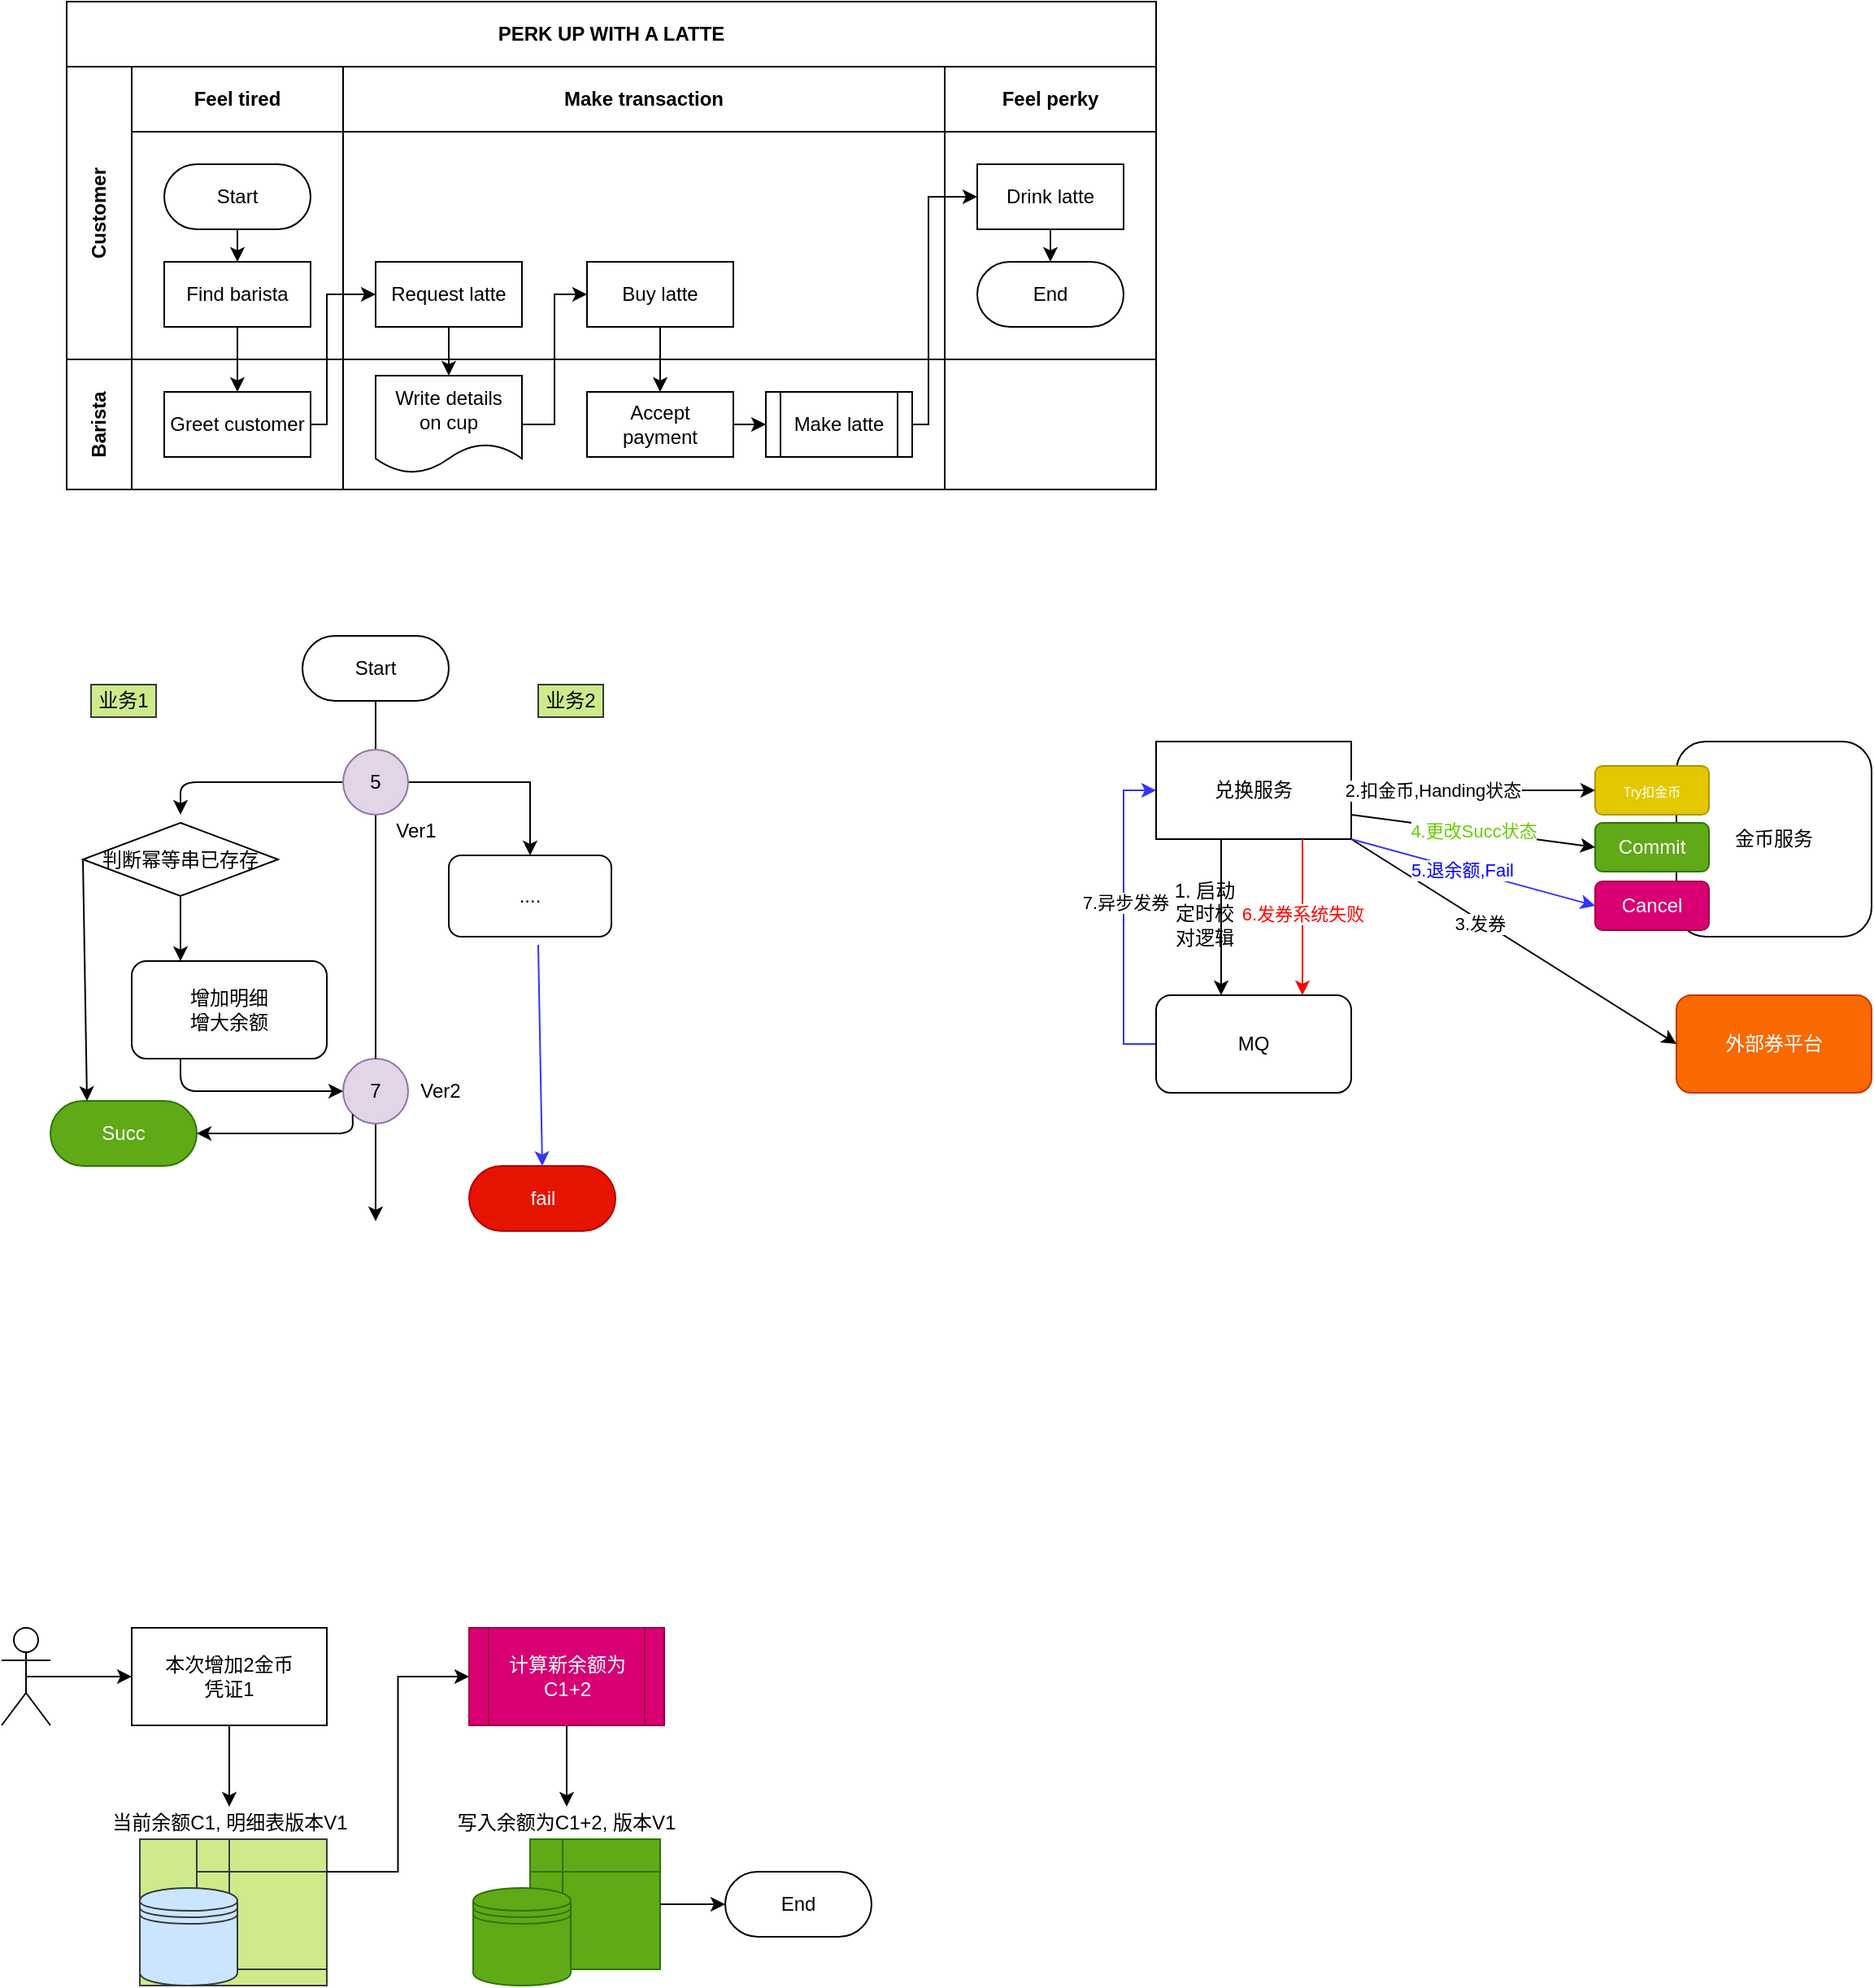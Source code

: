 <mxfile version="14.1.1" type="github">
  <diagram id="kgpKYQtTHZ0yAKxKKP6v" name="Page-1">
    <mxGraphModel dx="661" dy="738" grid="1" gridSize="10" guides="1" tooltips="1" connect="1" arrows="1" fold="1" page="1" pageScale="1" pageWidth="850" pageHeight="1100" math="0" shadow="0">
      <root>
        <mxCell id="0" />
        <mxCell id="1" parent="0" />
        <mxCell id="3nuBFxr9cyL0pnOWT2aG-1" value="PERK UP WITH A LATTE" style="shape=table;childLayout=tableLayout;rowLines=0;columnLines=0;startSize=40;html=1;whiteSpace=wrap;collapsible=0;recursiveResize=0;expand=0;fontStyle=1" parent="1" vertex="1">
          <mxGeometry x="100" y="70" width="670" height="300" as="geometry" />
        </mxCell>
        <mxCell id="3nuBFxr9cyL0pnOWT2aG-2" value="" style="edgeStyle=orthogonalEdgeStyle;rounded=0;orthogonalLoop=1;jettySize=auto;html=1;" parent="3nuBFxr9cyL0pnOWT2aG-1" source="3nuBFxr9cyL0pnOWT2aG-7" target="3nuBFxr9cyL0pnOWT2aG-17" edge="1">
          <mxGeometry relative="1" as="geometry" />
        </mxCell>
        <mxCell id="3nuBFxr9cyL0pnOWT2aG-3" value="Customer" style="swimlane;horizontal=0;points=[[0,0.5],[1,0.5]];portConstraint=eastwest;startSize=40;html=1;whiteSpace=wrap;collapsible=0;recursiveResize=0;expand=0;" parent="3nuBFxr9cyL0pnOWT2aG-1" vertex="1">
          <mxGeometry y="40" width="670" height="180" as="geometry" />
        </mxCell>
        <mxCell id="3nuBFxr9cyL0pnOWT2aG-4" value="Feel tired" style="swimlane;connectable=0;startSize=40;html=1;whiteSpace=wrap;collapsible=0;recursiveResize=0;expand=0;" parent="3nuBFxr9cyL0pnOWT2aG-3" vertex="1">
          <mxGeometry x="40" width="130" height="180" as="geometry" />
        </mxCell>
        <mxCell id="3nuBFxr9cyL0pnOWT2aG-5" style="edgeStyle=orthogonalEdgeStyle;rounded=0;orthogonalLoop=1;jettySize=auto;html=1;" parent="3nuBFxr9cyL0pnOWT2aG-4" source="3nuBFxr9cyL0pnOWT2aG-6" target="3nuBFxr9cyL0pnOWT2aG-7" edge="1">
          <mxGeometry relative="1" as="geometry" />
        </mxCell>
        <mxCell id="3nuBFxr9cyL0pnOWT2aG-6" value="Start" style="rounded=1;whiteSpace=wrap;html=1;arcSize=50;" parent="3nuBFxr9cyL0pnOWT2aG-4" vertex="1">
          <mxGeometry x="20" y="60" width="90" height="40" as="geometry" />
        </mxCell>
        <mxCell id="3nuBFxr9cyL0pnOWT2aG-7" value="Find barista" style="rounded=0;whiteSpace=wrap;html=1;" parent="3nuBFxr9cyL0pnOWT2aG-4" vertex="1">
          <mxGeometry x="20" y="120" width="90" height="40" as="geometry" />
        </mxCell>
        <mxCell id="3nuBFxr9cyL0pnOWT2aG-8" value="Make transaction" style="swimlane;connectable=0;startSize=40;html=1;whiteSpace=wrap;collapsible=0;recursiveResize=0;expand=0;" parent="3nuBFxr9cyL0pnOWT2aG-3" vertex="1">
          <mxGeometry x="170" width="370" height="180" as="geometry" />
        </mxCell>
        <mxCell id="3nuBFxr9cyL0pnOWT2aG-9" value="Request latte" style="rounded=0;whiteSpace=wrap;html=1;" parent="3nuBFxr9cyL0pnOWT2aG-8" vertex="1">
          <mxGeometry x="20" y="120" width="90" height="40" as="geometry" />
        </mxCell>
        <mxCell id="3nuBFxr9cyL0pnOWT2aG-10" value="Buy latte" style="rounded=0;whiteSpace=wrap;html=1;" parent="3nuBFxr9cyL0pnOWT2aG-8" vertex="1">
          <mxGeometry x="150" y="120" width="90" height="40" as="geometry" />
        </mxCell>
        <mxCell id="3nuBFxr9cyL0pnOWT2aG-11" value="Feel perky" style="swimlane;connectable=0;startSize=40;html=1;whiteSpace=wrap;collapsible=0;recursiveResize=0;expand=0;" parent="3nuBFxr9cyL0pnOWT2aG-3" vertex="1">
          <mxGeometry x="540" width="130" height="180" as="geometry" />
        </mxCell>
        <mxCell id="3nuBFxr9cyL0pnOWT2aG-12" style="edgeStyle=orthogonalEdgeStyle;rounded=0;orthogonalLoop=1;jettySize=auto;html=1;" parent="3nuBFxr9cyL0pnOWT2aG-11" source="3nuBFxr9cyL0pnOWT2aG-13" target="3nuBFxr9cyL0pnOWT2aG-14" edge="1">
          <mxGeometry relative="1" as="geometry" />
        </mxCell>
        <mxCell id="3nuBFxr9cyL0pnOWT2aG-13" value="Drink latte" style="rounded=0;whiteSpace=wrap;html=1;" parent="3nuBFxr9cyL0pnOWT2aG-11" vertex="1">
          <mxGeometry x="20" y="60" width="90" height="40" as="geometry" />
        </mxCell>
        <mxCell id="3nuBFxr9cyL0pnOWT2aG-14" value="End" style="rounded=1;whiteSpace=wrap;html=1;arcSize=50;" parent="3nuBFxr9cyL0pnOWT2aG-11" vertex="1">
          <mxGeometry x="20" y="120" width="90" height="40" as="geometry" />
        </mxCell>
        <mxCell id="3nuBFxr9cyL0pnOWT2aG-15" value="Barista" style="swimlane;horizontal=0;points=[[0,0.5],[1,0.5]];portConstraint=eastwest;startSize=40;html=1;whiteSpace=wrap;collapsible=0;recursiveResize=0;expand=0;" parent="3nuBFxr9cyL0pnOWT2aG-1" vertex="1">
          <mxGeometry y="220" width="670" height="80" as="geometry" />
        </mxCell>
        <mxCell id="3nuBFxr9cyL0pnOWT2aG-16" value="" style="swimlane;connectable=0;startSize=0;html=1;whiteSpace=wrap;collapsible=0;recursiveResize=0;expand=0;" parent="3nuBFxr9cyL0pnOWT2aG-15" vertex="1">
          <mxGeometry x="40" width="130" height="80" as="geometry" />
        </mxCell>
        <mxCell id="3nuBFxr9cyL0pnOWT2aG-17" value="Greet customer" style="rounded=0;whiteSpace=wrap;html=1;" parent="3nuBFxr9cyL0pnOWT2aG-16" vertex="1">
          <mxGeometry x="20" y="20" width="90" height="40" as="geometry" />
        </mxCell>
        <mxCell id="3nuBFxr9cyL0pnOWT2aG-18" value="" style="swimlane;connectable=0;startSize=0;html=1;whiteSpace=wrap;collapsible=0;recursiveResize=0;expand=0;" parent="3nuBFxr9cyL0pnOWT2aG-15" vertex="1">
          <mxGeometry x="170" width="370" height="80" as="geometry" />
        </mxCell>
        <mxCell id="3nuBFxr9cyL0pnOWT2aG-19" value="" style="edgeStyle=orthogonalEdgeStyle;rounded=0;orthogonalLoop=1;jettySize=auto;html=1;" parent="3nuBFxr9cyL0pnOWT2aG-18" source="3nuBFxr9cyL0pnOWT2aG-20" target="3nuBFxr9cyL0pnOWT2aG-22" edge="1">
          <mxGeometry relative="1" as="geometry" />
        </mxCell>
        <mxCell id="3nuBFxr9cyL0pnOWT2aG-20" value="Accept&lt;br&gt;payment" style="rounded=0;whiteSpace=wrap;html=1;" parent="3nuBFxr9cyL0pnOWT2aG-18" vertex="1">
          <mxGeometry x="150" y="20" width="90" height="40" as="geometry" />
        </mxCell>
        <mxCell id="3nuBFxr9cyL0pnOWT2aG-21" value="Write details&lt;br&gt;on cup" style="shape=document;whiteSpace=wrap;html=1;boundedLbl=1;" parent="3nuBFxr9cyL0pnOWT2aG-18" vertex="1">
          <mxGeometry x="20" y="10" width="90" height="60" as="geometry" />
        </mxCell>
        <mxCell id="3nuBFxr9cyL0pnOWT2aG-22" value="Make latte" style="shape=process;whiteSpace=wrap;html=1;backgroundOutline=1;" parent="3nuBFxr9cyL0pnOWT2aG-18" vertex="1">
          <mxGeometry x="260" y="20" width="90" height="40" as="geometry" />
        </mxCell>
        <mxCell id="3nuBFxr9cyL0pnOWT2aG-23" value="" style="swimlane;connectable=0;startSize=0;html=1;whiteSpace=wrap;collapsible=0;recursiveResize=0;expand=0;" parent="3nuBFxr9cyL0pnOWT2aG-15" vertex="1">
          <mxGeometry x="540" width="130" height="80" as="geometry" />
        </mxCell>
        <mxCell id="3nuBFxr9cyL0pnOWT2aG-24" value="" style="edgeStyle=orthogonalEdgeStyle;rounded=0;orthogonalLoop=1;jettySize=auto;html=1;" parent="3nuBFxr9cyL0pnOWT2aG-1" source="3nuBFxr9cyL0pnOWT2aG-17" target="3nuBFxr9cyL0pnOWT2aG-9" edge="1">
          <mxGeometry relative="1" as="geometry">
            <Array as="points">
              <mxPoint x="160" y="260" />
              <mxPoint x="160" y="180" />
            </Array>
          </mxGeometry>
        </mxCell>
        <mxCell id="3nuBFxr9cyL0pnOWT2aG-25" value="" style="edgeStyle=orthogonalEdgeStyle;rounded=0;orthogonalLoop=1;jettySize=auto;html=1;" parent="3nuBFxr9cyL0pnOWT2aG-1" source="3nuBFxr9cyL0pnOWT2aG-9" target="3nuBFxr9cyL0pnOWT2aG-21" edge="1">
          <mxGeometry relative="1" as="geometry" />
        </mxCell>
        <mxCell id="3nuBFxr9cyL0pnOWT2aG-26" value="" style="edgeStyle=orthogonalEdgeStyle;rounded=0;orthogonalLoop=1;jettySize=auto;html=1;" parent="3nuBFxr9cyL0pnOWT2aG-1" source="3nuBFxr9cyL0pnOWT2aG-21" target="3nuBFxr9cyL0pnOWT2aG-10" edge="1">
          <mxGeometry relative="1" as="geometry">
            <Array as="points">
              <mxPoint x="300" y="260" />
              <mxPoint x="300" y="180" />
            </Array>
          </mxGeometry>
        </mxCell>
        <mxCell id="3nuBFxr9cyL0pnOWT2aG-27" value="" style="edgeStyle=orthogonalEdgeStyle;rounded=0;orthogonalLoop=1;jettySize=auto;html=1;" parent="3nuBFxr9cyL0pnOWT2aG-1" source="3nuBFxr9cyL0pnOWT2aG-10" target="3nuBFxr9cyL0pnOWT2aG-20" edge="1">
          <mxGeometry relative="1" as="geometry" />
        </mxCell>
        <mxCell id="3nuBFxr9cyL0pnOWT2aG-28" style="edgeStyle=orthogonalEdgeStyle;rounded=0;orthogonalLoop=1;jettySize=auto;html=1;" parent="3nuBFxr9cyL0pnOWT2aG-1" source="3nuBFxr9cyL0pnOWT2aG-22" target="3nuBFxr9cyL0pnOWT2aG-13" edge="1">
          <mxGeometry relative="1" as="geometry">
            <Array as="points">
              <mxPoint x="530" y="260" />
              <mxPoint x="530" y="120" />
            </Array>
          </mxGeometry>
        </mxCell>
        <mxCell id="PuCEhKNZMnYfYK0v_hfo-1" value="" style="endArrow=classic;html=1;" edge="1" parent="1" source="PuCEhKNZMnYfYK0v_hfo-3">
          <mxGeometry width="50" height="50" relative="1" as="geometry">
            <mxPoint x="290" y="480" as="sourcePoint" />
            <mxPoint x="290" y="820" as="targetPoint" />
          </mxGeometry>
        </mxCell>
        <mxCell id="PuCEhKNZMnYfYK0v_hfo-25" style="edgeStyle=orthogonalEdgeStyle;rounded=0;orthogonalLoop=1;jettySize=auto;html=1;exitX=1;exitY=0.5;exitDx=0;exitDy=0;entryX=0.5;entryY=0;entryDx=0;entryDy=0;" edge="1" parent="1" source="PuCEhKNZMnYfYK0v_hfo-2" target="PuCEhKNZMnYfYK0v_hfo-8">
          <mxGeometry relative="1" as="geometry" />
        </mxCell>
        <mxCell id="PuCEhKNZMnYfYK0v_hfo-4" value="Ver1" style="text;html=1;strokeColor=none;fillColor=none;align=center;verticalAlign=middle;whiteSpace=wrap;rounded=0;" vertex="1" parent="1">
          <mxGeometry x="295" y="570" width="40" height="20" as="geometry" />
        </mxCell>
        <mxCell id="PuCEhKNZMnYfYK0v_hfo-5" value="Ver2" style="text;html=1;strokeColor=none;fillColor=none;align=center;verticalAlign=middle;whiteSpace=wrap;rounded=0;" vertex="1" parent="1">
          <mxGeometry x="310" y="730" width="40" height="20" as="geometry" />
        </mxCell>
        <mxCell id="PuCEhKNZMnYfYK0v_hfo-8" value="...." style="rounded=1;whiteSpace=wrap;html=1;" vertex="1" parent="1">
          <mxGeometry x="335" y="595" width="100" height="50" as="geometry" />
        </mxCell>
        <mxCell id="PuCEhKNZMnYfYK0v_hfo-10" value="判断幂等串已存存" style="rhombus;whiteSpace=wrap;html=1;" vertex="1" parent="1">
          <mxGeometry x="110" y="575" width="120" height="45" as="geometry" />
        </mxCell>
        <mxCell id="PuCEhKNZMnYfYK0v_hfo-14" value="Succ" style="rounded=1;whiteSpace=wrap;html=1;arcSize=50;fillColor=#60a917;strokeColor=#2D7600;fontColor=#ffffff;" vertex="1" parent="1">
          <mxGeometry x="90" y="746" width="90" height="40" as="geometry" />
        </mxCell>
        <mxCell id="PuCEhKNZMnYfYK0v_hfo-17" value="增加明细&lt;br&gt;增大余额" style="rounded=1;whiteSpace=wrap;html=1;" vertex="1" parent="1">
          <mxGeometry x="140" y="660" width="120" height="60" as="geometry" />
        </mxCell>
        <mxCell id="PuCEhKNZMnYfYK0v_hfo-19" value="" style="endArrow=classic;html=1;exitX=0;exitY=0.5;exitDx=0;exitDy=0;" edge="1" parent="1" source="PuCEhKNZMnYfYK0v_hfo-2">
          <mxGeometry width="50" height="50" relative="1" as="geometry">
            <mxPoint x="290" y="500" as="sourcePoint" />
            <mxPoint x="170" y="570" as="targetPoint" />
            <Array as="points">
              <mxPoint x="170" y="550" />
            </Array>
          </mxGeometry>
        </mxCell>
        <mxCell id="PuCEhKNZMnYfYK0v_hfo-3" value="7" style="ellipse;whiteSpace=wrap;html=1;aspect=fixed;direction=west;fillColor=#e1d5e7;strokeColor=#9673a6;" vertex="1" parent="1">
          <mxGeometry x="270" y="720" width="40" height="40" as="geometry" />
        </mxCell>
        <mxCell id="PuCEhKNZMnYfYK0v_hfo-20" value="" style="endArrow=none;html=1;endFill=0;" edge="1" parent="1" target="PuCEhKNZMnYfYK0v_hfo-3">
          <mxGeometry width="50" height="50" relative="1" as="geometry">
            <mxPoint x="290" y="480" as="sourcePoint" />
            <mxPoint x="290" y="810" as="targetPoint" />
          </mxGeometry>
        </mxCell>
        <mxCell id="PuCEhKNZMnYfYK0v_hfo-21" value="" style="endArrow=classic;html=1;exitX=0.5;exitY=1;exitDx=0;exitDy=0;entryX=0.25;entryY=0;entryDx=0;entryDy=0;" edge="1" parent="1" source="PuCEhKNZMnYfYK0v_hfo-10" target="PuCEhKNZMnYfYK0v_hfo-17">
          <mxGeometry width="50" height="50" relative="1" as="geometry">
            <mxPoint x="290" y="500" as="sourcePoint" />
            <mxPoint x="340" y="450" as="targetPoint" />
          </mxGeometry>
        </mxCell>
        <mxCell id="PuCEhKNZMnYfYK0v_hfo-22" value="" style="endArrow=classic;html=1;entryX=1;entryY=0.5;entryDx=0;entryDy=0;" edge="1" parent="1" target="PuCEhKNZMnYfYK0v_hfo-3">
          <mxGeometry width="50" height="50" relative="1" as="geometry">
            <mxPoint x="170" y="720" as="sourcePoint" />
            <mxPoint x="220" y="670" as="targetPoint" />
            <Array as="points">
              <mxPoint x="170" y="740" />
            </Array>
          </mxGeometry>
        </mxCell>
        <mxCell id="PuCEhKNZMnYfYK0v_hfo-23" value="" style="endArrow=classic;html=1;exitX=0;exitY=0.5;exitDx=0;exitDy=0;entryX=0.25;entryY=0;entryDx=0;entryDy=0;" edge="1" parent="1" source="PuCEhKNZMnYfYK0v_hfo-10" target="PuCEhKNZMnYfYK0v_hfo-14">
          <mxGeometry width="50" height="50" relative="1" as="geometry">
            <mxPoint x="290" y="500" as="sourcePoint" />
            <mxPoint x="340" y="450" as="targetPoint" />
          </mxGeometry>
        </mxCell>
        <mxCell id="PuCEhKNZMnYfYK0v_hfo-18" value="Start" style="rounded=1;whiteSpace=wrap;html=1;arcSize=50;" vertex="1" parent="1">
          <mxGeometry x="245" y="460" width="90" height="40" as="geometry" />
        </mxCell>
        <mxCell id="PuCEhKNZMnYfYK0v_hfo-2" value="5" style="ellipse;whiteSpace=wrap;html=1;aspect=fixed;fillColor=#e1d5e7;strokeColor=#9673a6;" vertex="1" parent="1">
          <mxGeometry x="270" y="530" width="40" height="40" as="geometry" />
        </mxCell>
        <mxCell id="PuCEhKNZMnYfYK0v_hfo-28" value="业务1" style="text;html=1;strokeColor=#36393d;fillColor=#cdeb8b;align=center;verticalAlign=middle;whiteSpace=wrap;rounded=0;" vertex="1" parent="1">
          <mxGeometry x="115" y="490" width="40" height="20" as="geometry" />
        </mxCell>
        <mxCell id="PuCEhKNZMnYfYK0v_hfo-29" value="业务2" style="text;html=1;strokeColor=#36393d;fillColor=#cdeb8b;align=center;verticalAlign=middle;whiteSpace=wrap;rounded=0;" vertex="1" parent="1">
          <mxGeometry x="390" y="490" width="40" height="20" as="geometry" />
        </mxCell>
        <mxCell id="PuCEhKNZMnYfYK0v_hfo-33" value="" style="endArrow=classic;html=1;exitX=1;exitY=0;exitDx=0;exitDy=0;entryX=1;entryY=0.5;entryDx=0;entryDy=0;" edge="1" parent="1" source="PuCEhKNZMnYfYK0v_hfo-3" target="PuCEhKNZMnYfYK0v_hfo-14">
          <mxGeometry width="50" height="50" relative="1" as="geometry">
            <mxPoint x="290" y="500" as="sourcePoint" />
            <mxPoint x="340" y="450" as="targetPoint" />
            <Array as="points">
              <mxPoint x="276" y="766" />
            </Array>
          </mxGeometry>
        </mxCell>
        <mxCell id="PuCEhKNZMnYfYK0v_hfo-35" value="" style="shape=umlActor;verticalLabelPosition=bottom;verticalAlign=top;html=1;outlineConnect=0;" vertex="1" parent="1">
          <mxGeometry x="60" y="1070" width="30" height="60" as="geometry" />
        </mxCell>
        <mxCell id="PuCEhKNZMnYfYK0v_hfo-49" value="本次增加2金币&lt;br&gt;凭证1" style="rounded=0;whiteSpace=wrap;html=1;" vertex="1" parent="1">
          <mxGeometry x="140" y="1070" width="120" height="60" as="geometry" />
        </mxCell>
        <mxCell id="PuCEhKNZMnYfYK0v_hfo-50" value="计算新余额为C1+2" style="shape=process;whiteSpace=wrap;html=1;backgroundOutline=1;fillColor=#d80073;strokeColor=#A50040;fontColor=#ffffff;" vertex="1" parent="1">
          <mxGeometry x="347.5" y="1070" width="120" height="60" as="geometry" />
        </mxCell>
        <mxCell id="PuCEhKNZMnYfYK0v_hfo-55" value="End" style="rounded=1;whiteSpace=wrap;html=1;arcSize=50;" vertex="1" parent="1">
          <mxGeometry x="505" y="1220" width="90" height="40" as="geometry" />
        </mxCell>
        <mxCell id="PuCEhKNZMnYfYK0v_hfo-56" value="" style="endArrow=classic;html=1;exitX=0.5;exitY=0.5;exitDx=0;exitDy=0;exitPerimeter=0;entryX=0;entryY=0.5;entryDx=0;entryDy=0;" edge="1" parent="1" source="PuCEhKNZMnYfYK0v_hfo-35" target="PuCEhKNZMnYfYK0v_hfo-49">
          <mxGeometry width="50" height="50" relative="1" as="geometry">
            <mxPoint x="185" y="1090" as="sourcePoint" />
            <mxPoint x="235" y="1040" as="targetPoint" />
          </mxGeometry>
        </mxCell>
        <mxCell id="PuCEhKNZMnYfYK0v_hfo-57" value="" style="endArrow=classic;html=1;exitX=0.5;exitY=1;exitDx=0;exitDy=0;" edge="1" parent="1" source="PuCEhKNZMnYfYK0v_hfo-49" target="PuCEhKNZMnYfYK0v_hfo-47">
          <mxGeometry width="50" height="50" relative="1" as="geometry">
            <mxPoint x="185" y="1090" as="sourcePoint" />
            <mxPoint x="235" y="1040" as="targetPoint" />
          </mxGeometry>
        </mxCell>
        <mxCell id="PuCEhKNZMnYfYK0v_hfo-58" value="" style="group" vertex="1" connectable="0" parent="1">
          <mxGeometry x="102.5" y="1180" width="195" height="110" as="geometry" />
        </mxCell>
        <mxCell id="PuCEhKNZMnYfYK0v_hfo-46" value="" style="group;fillColor=#cdeb8b;strokeColor=#36393d;" vertex="1" connectable="0" parent="PuCEhKNZMnYfYK0v_hfo-58">
          <mxGeometry x="42.5" y="20" width="115" height="90" as="geometry" />
        </mxCell>
        <mxCell id="PuCEhKNZMnYfYK0v_hfo-45" value="" style="shape=internalStorage;whiteSpace=wrap;html=1;backgroundOutline=1;fillColor=#cdeb8b;strokeColor=#36393d;" vertex="1" parent="PuCEhKNZMnYfYK0v_hfo-46">
          <mxGeometry x="35" width="80" height="80" as="geometry" />
        </mxCell>
        <mxCell id="PuCEhKNZMnYfYK0v_hfo-43" value="" style="shape=datastore;whiteSpace=wrap;html=1;fillColor=#cce5ff;strokeColor=#36393d;" vertex="1" parent="PuCEhKNZMnYfYK0v_hfo-46">
          <mxGeometry y="30" width="60" height="60" as="geometry" />
        </mxCell>
        <mxCell id="PuCEhKNZMnYfYK0v_hfo-47" value="当前余额C1, 明细表版本V1" style="text;html=1;strokeColor=none;fillColor=none;align=center;verticalAlign=middle;whiteSpace=wrap;rounded=0;" vertex="1" parent="PuCEhKNZMnYfYK0v_hfo-58">
          <mxGeometry width="195" height="20" as="geometry" />
        </mxCell>
        <mxCell id="PuCEhKNZMnYfYK0v_hfo-59" value="" style="group" vertex="1" connectable="0" parent="1">
          <mxGeometry x="310" y="1180" width="195" height="110" as="geometry" />
        </mxCell>
        <mxCell id="PuCEhKNZMnYfYK0v_hfo-51" value="" style="group" vertex="1" connectable="0" parent="PuCEhKNZMnYfYK0v_hfo-59">
          <mxGeometry x="40" y="20" width="115" height="90" as="geometry" />
        </mxCell>
        <mxCell id="PuCEhKNZMnYfYK0v_hfo-52" value="" style="shape=internalStorage;whiteSpace=wrap;html=1;backgroundOutline=1;fillColor=#60a917;strokeColor=#2D7600;fontColor=#ffffff;" vertex="1" parent="PuCEhKNZMnYfYK0v_hfo-51">
          <mxGeometry x="35" width="80" height="80" as="geometry" />
        </mxCell>
        <mxCell id="PuCEhKNZMnYfYK0v_hfo-53" value="" style="shape=datastore;whiteSpace=wrap;html=1;fillColor=#60a917;strokeColor=#2D7600;fontColor=#ffffff;" vertex="1" parent="PuCEhKNZMnYfYK0v_hfo-51">
          <mxGeometry y="30" width="60" height="60" as="geometry" />
        </mxCell>
        <mxCell id="PuCEhKNZMnYfYK0v_hfo-54" value="写入余额为C1+2, 版本V1" style="text;html=1;strokeColor=none;fillColor=none;align=center;verticalAlign=middle;whiteSpace=wrap;rounded=0;" vertex="1" parent="PuCEhKNZMnYfYK0v_hfo-59">
          <mxGeometry width="195" height="20" as="geometry" />
        </mxCell>
        <mxCell id="PuCEhKNZMnYfYK0v_hfo-60" value="" style="endArrow=classic;html=1;exitX=0.5;exitY=1;exitDx=0;exitDy=0;" edge="1" parent="1" source="PuCEhKNZMnYfYK0v_hfo-50" target="PuCEhKNZMnYfYK0v_hfo-54">
          <mxGeometry width="50" height="50" relative="1" as="geometry">
            <mxPoint x="395" y="1130" as="sourcePoint" />
            <mxPoint x="445" y="1080" as="targetPoint" />
          </mxGeometry>
        </mxCell>
        <mxCell id="PuCEhKNZMnYfYK0v_hfo-61" style="edgeStyle=orthogonalEdgeStyle;rounded=0;orthogonalLoop=1;jettySize=auto;html=1;exitX=1;exitY=0.25;exitDx=0;exitDy=0;entryX=0;entryY=0.5;entryDx=0;entryDy=0;endArrow=classic;endFill=1;" edge="1" parent="1" source="PuCEhKNZMnYfYK0v_hfo-45" target="PuCEhKNZMnYfYK0v_hfo-50">
          <mxGeometry relative="1" as="geometry" />
        </mxCell>
        <mxCell id="PuCEhKNZMnYfYK0v_hfo-63" style="edgeStyle=orthogonalEdgeStyle;rounded=0;orthogonalLoop=1;jettySize=auto;html=1;exitX=1;exitY=0.5;exitDx=0;exitDy=0;entryX=0;entryY=0.5;entryDx=0;entryDy=0;endArrow=classic;endFill=1;" edge="1" parent="1" source="PuCEhKNZMnYfYK0v_hfo-52" target="PuCEhKNZMnYfYK0v_hfo-55">
          <mxGeometry relative="1" as="geometry" />
        </mxCell>
        <mxCell id="PuCEhKNZMnYfYK0v_hfo-64" value="金币服务" style="rounded=1;whiteSpace=wrap;html=1;" vertex="1" parent="1">
          <mxGeometry x="1090" y="525" width="120" height="120" as="geometry" />
        </mxCell>
        <mxCell id="PuCEhKNZMnYfYK0v_hfo-65" value="外部券平台" style="rounded=1;whiteSpace=wrap;html=1;fillColor=#fa6800;strokeColor=#C73500;fontColor=#ffffff;" vertex="1" parent="1">
          <mxGeometry x="1090" y="681" width="120" height="60" as="geometry" />
        </mxCell>
        <mxCell id="PuCEhKNZMnYfYK0v_hfo-66" value="&lt;font style=&quot;font-size: 8px&quot;&gt;Try扣金币&lt;br&gt;&lt;/font&gt;" style="rounded=1;whiteSpace=wrap;html=1;fillColor=#e3c800;strokeColor=#B09500;fontColor=#ffffff;" vertex="1" parent="1">
          <mxGeometry x="1040" y="540" width="70" height="30" as="geometry" />
        </mxCell>
        <mxCell id="PuCEhKNZMnYfYK0v_hfo-67" value="Commit" style="rounded=1;whiteSpace=wrap;html=1;fillColor=#60a917;strokeColor=#2D7600;fontColor=#ffffff;" vertex="1" parent="1">
          <mxGeometry x="1040" y="575" width="70" height="30" as="geometry" />
        </mxCell>
        <mxCell id="PuCEhKNZMnYfYK0v_hfo-69" value="Cancel" style="rounded=1;whiteSpace=wrap;html=1;fillColor=#d80073;strokeColor=#A50040;fontColor=#ffffff;" vertex="1" parent="1">
          <mxGeometry x="1040" y="611" width="70" height="30" as="geometry" />
        </mxCell>
        <mxCell id="PuCEhKNZMnYfYK0v_hfo-90" style="edgeStyle=orthogonalEdgeStyle;rounded=0;orthogonalLoop=1;jettySize=auto;html=1;exitX=0;exitY=0.5;exitDx=0;exitDy=0;entryX=0;entryY=0.5;entryDx=0;entryDy=0;endArrow=classic;endFill=1;strokeColor=#3333FF;" edge="1" parent="1" source="PuCEhKNZMnYfYK0v_hfo-72" target="PuCEhKNZMnYfYK0v_hfo-73">
          <mxGeometry relative="1" as="geometry" />
        </mxCell>
        <mxCell id="PuCEhKNZMnYfYK0v_hfo-91" value="7.异步发券" style="edgeLabel;html=1;align=center;verticalAlign=middle;resizable=0;points=[];" vertex="1" connectable="0" parent="PuCEhKNZMnYfYK0v_hfo-90">
          <mxGeometry x="0.096" y="-1" relative="1" as="geometry">
            <mxPoint as="offset" />
          </mxGeometry>
        </mxCell>
        <mxCell id="PuCEhKNZMnYfYK0v_hfo-72" value="MQ" style="rounded=1;whiteSpace=wrap;html=1;" vertex="1" parent="1">
          <mxGeometry x="770" y="681" width="120" height="60" as="geometry" />
        </mxCell>
        <mxCell id="PuCEhKNZMnYfYK0v_hfo-77" style="edgeStyle=orthogonalEdgeStyle;rounded=0;orthogonalLoop=1;jettySize=auto;html=1;exitX=0.5;exitY=1;exitDx=0;exitDy=0;endArrow=classic;endFill=1;" edge="1" parent="1" source="PuCEhKNZMnYfYK0v_hfo-73">
          <mxGeometry relative="1" as="geometry">
            <mxPoint x="810" y="681" as="targetPoint" />
            <Array as="points">
              <mxPoint x="810" y="585" />
            </Array>
          </mxGeometry>
        </mxCell>
        <mxCell id="PuCEhKNZMnYfYK0v_hfo-73" value="兑换服务" style="rounded=0;whiteSpace=wrap;html=1;" vertex="1" parent="1">
          <mxGeometry x="770" y="525" width="120" height="60" as="geometry" />
        </mxCell>
        <mxCell id="PuCEhKNZMnYfYK0v_hfo-78" value="1. 启动定时校对逻辑" style="text;html=1;strokeColor=none;fillColor=none;align=center;verticalAlign=middle;whiteSpace=wrap;rounded=0;" vertex="1" parent="1">
          <mxGeometry x="780" y="621" width="40" height="20" as="geometry" />
        </mxCell>
        <mxCell id="PuCEhKNZMnYfYK0v_hfo-79" value="" style="endArrow=classic;html=1;entryX=0;entryY=0.5;entryDx=0;entryDy=0;exitX=1;exitY=0.5;exitDx=0;exitDy=0;" edge="1" parent="1" source="PuCEhKNZMnYfYK0v_hfo-73" target="PuCEhKNZMnYfYK0v_hfo-66">
          <mxGeometry width="50" height="50" relative="1" as="geometry">
            <mxPoint x="1010" y="645" as="sourcePoint" />
            <mxPoint x="1060" y="595" as="targetPoint" />
          </mxGeometry>
        </mxCell>
        <mxCell id="PuCEhKNZMnYfYK0v_hfo-80" value="2.扣金币,Handing状态" style="edgeLabel;html=1;align=center;verticalAlign=middle;resizable=0;points=[];" vertex="1" connectable="0" parent="PuCEhKNZMnYfYK0v_hfo-79">
          <mxGeometry x="-0.332" relative="1" as="geometry">
            <mxPoint as="offset" />
          </mxGeometry>
        </mxCell>
        <mxCell id="PuCEhKNZMnYfYK0v_hfo-81" value="" style="endArrow=classic;html=1;entryX=0;entryY=0.5;entryDx=0;entryDy=0;exitX=1;exitY=1;exitDx=0;exitDy=0;" edge="1" parent="1" source="PuCEhKNZMnYfYK0v_hfo-73" target="PuCEhKNZMnYfYK0v_hfo-65">
          <mxGeometry width="50" height="50" relative="1" as="geometry">
            <mxPoint x="1010" y="645" as="sourcePoint" />
            <mxPoint x="1060" y="595" as="targetPoint" />
          </mxGeometry>
        </mxCell>
        <mxCell id="PuCEhKNZMnYfYK0v_hfo-82" value="3.发券" style="edgeLabel;html=1;align=center;verticalAlign=middle;resizable=0;points=[];" vertex="1" connectable="0" parent="PuCEhKNZMnYfYK0v_hfo-81">
          <mxGeometry x="-0.202" y="-2" relative="1" as="geometry">
            <mxPoint as="offset" />
          </mxGeometry>
        </mxCell>
        <mxCell id="PuCEhKNZMnYfYK0v_hfo-83" value="&lt;font color=&quot;#66cc00&quot;&gt;4.更改Succ状态&lt;/font&gt;" style="endArrow=classic;html=1;entryX=0;entryY=0.5;entryDx=0;entryDy=0;exitX=1;exitY=0.75;exitDx=0;exitDy=0;" edge="1" parent="1" source="PuCEhKNZMnYfYK0v_hfo-73" target="PuCEhKNZMnYfYK0v_hfo-67">
          <mxGeometry width="50" height="50" relative="1" as="geometry">
            <mxPoint x="1010" y="645" as="sourcePoint" />
            <mxPoint x="1060" y="595" as="targetPoint" />
          </mxGeometry>
        </mxCell>
        <mxCell id="PuCEhKNZMnYfYK0v_hfo-84" value="" style="endArrow=classic;html=1;exitX=0.75;exitY=1;exitDx=0;exitDy=0;entryX=0.75;entryY=0;entryDx=0;entryDy=0;strokeColor=#FF0000;" edge="1" parent="1" source="PuCEhKNZMnYfYK0v_hfo-73" target="PuCEhKNZMnYfYK0v_hfo-72">
          <mxGeometry width="50" height="50" relative="1" as="geometry">
            <mxPoint x="940" y="735" as="sourcePoint" />
            <mxPoint x="990" y="685" as="targetPoint" />
          </mxGeometry>
        </mxCell>
        <mxCell id="PuCEhKNZMnYfYK0v_hfo-85" value="&lt;font color=&quot;#ff0000&quot;&gt;6.发券系统失败&lt;/font&gt;" style="edgeLabel;html=1;align=center;verticalAlign=middle;resizable=0;points=[];" vertex="1" connectable="0" parent="PuCEhKNZMnYfYK0v_hfo-84">
          <mxGeometry x="-0.052" relative="1" as="geometry">
            <mxPoint as="offset" />
          </mxGeometry>
        </mxCell>
        <mxCell id="PuCEhKNZMnYfYK0v_hfo-86" value="" style="endArrow=classic;html=1;entryX=0;entryY=0.5;entryDx=0;entryDy=0;strokeColor=#3333FF;" edge="1" parent="1" target="PuCEhKNZMnYfYK0v_hfo-69">
          <mxGeometry width="50" height="50" relative="1" as="geometry">
            <mxPoint x="890" y="585" as="sourcePoint" />
            <mxPoint x="1060" y="595" as="targetPoint" />
          </mxGeometry>
        </mxCell>
        <mxCell id="PuCEhKNZMnYfYK0v_hfo-87" value="&lt;font color=&quot;#0000ff&quot;&gt;5.退余额,Fail&lt;/font&gt;" style="edgeLabel;html=1;align=center;verticalAlign=middle;resizable=0;points=[];" vertex="1" connectable="0" parent="PuCEhKNZMnYfYK0v_hfo-86">
          <mxGeometry x="-0.095" relative="1" as="geometry">
            <mxPoint as="offset" />
          </mxGeometry>
        </mxCell>
        <mxCell id="PuCEhKNZMnYfYK0v_hfo-92" value="fail" style="rounded=1;whiteSpace=wrap;html=1;arcSize=50;fillColor=#e51400;strokeColor=#B20000;fontColor=#ffffff;" vertex="1" parent="1">
          <mxGeometry x="347.5" y="786" width="90" height="40" as="geometry" />
        </mxCell>
        <mxCell id="PuCEhKNZMnYfYK0v_hfo-95" value="" style="endArrow=classic;html=1;strokeColor=#3333FF;entryX=0.5;entryY=0;entryDx=0;entryDy=0;" edge="1" parent="1" target="PuCEhKNZMnYfYK0v_hfo-92">
          <mxGeometry width="50" height="50" relative="1" as="geometry">
            <mxPoint x="390" y="650" as="sourcePoint" />
            <mxPoint x="540" y="770" as="targetPoint" />
          </mxGeometry>
        </mxCell>
      </root>
    </mxGraphModel>
  </diagram>
</mxfile>
